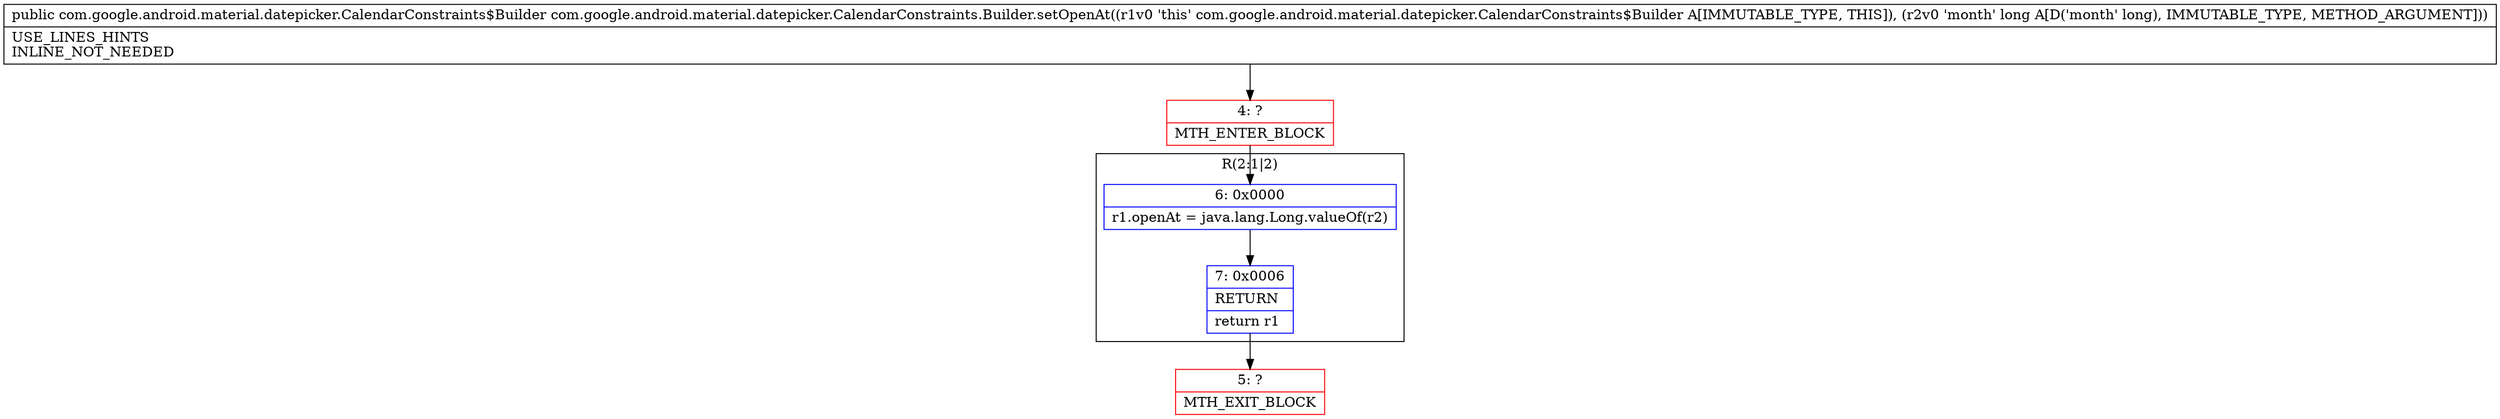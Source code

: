 digraph "CFG forcom.google.android.material.datepicker.CalendarConstraints.Builder.setOpenAt(J)Lcom\/google\/android\/material\/datepicker\/CalendarConstraints$Builder;" {
subgraph cluster_Region_76564630 {
label = "R(2:1|2)";
node [shape=record,color=blue];
Node_6 [shape=record,label="{6\:\ 0x0000|r1.openAt = java.lang.Long.valueOf(r2)\l}"];
Node_7 [shape=record,label="{7\:\ 0x0006|RETURN\l|return r1\l}"];
}
Node_4 [shape=record,color=red,label="{4\:\ ?|MTH_ENTER_BLOCK\l}"];
Node_5 [shape=record,color=red,label="{5\:\ ?|MTH_EXIT_BLOCK\l}"];
MethodNode[shape=record,label="{public com.google.android.material.datepicker.CalendarConstraints$Builder com.google.android.material.datepicker.CalendarConstraints.Builder.setOpenAt((r1v0 'this' com.google.android.material.datepicker.CalendarConstraints$Builder A[IMMUTABLE_TYPE, THIS]), (r2v0 'month' long A[D('month' long), IMMUTABLE_TYPE, METHOD_ARGUMENT]))  | USE_LINES_HINTS\lINLINE_NOT_NEEDED\l}"];
MethodNode -> Node_4;Node_6 -> Node_7;
Node_7 -> Node_5;
Node_4 -> Node_6;
}

